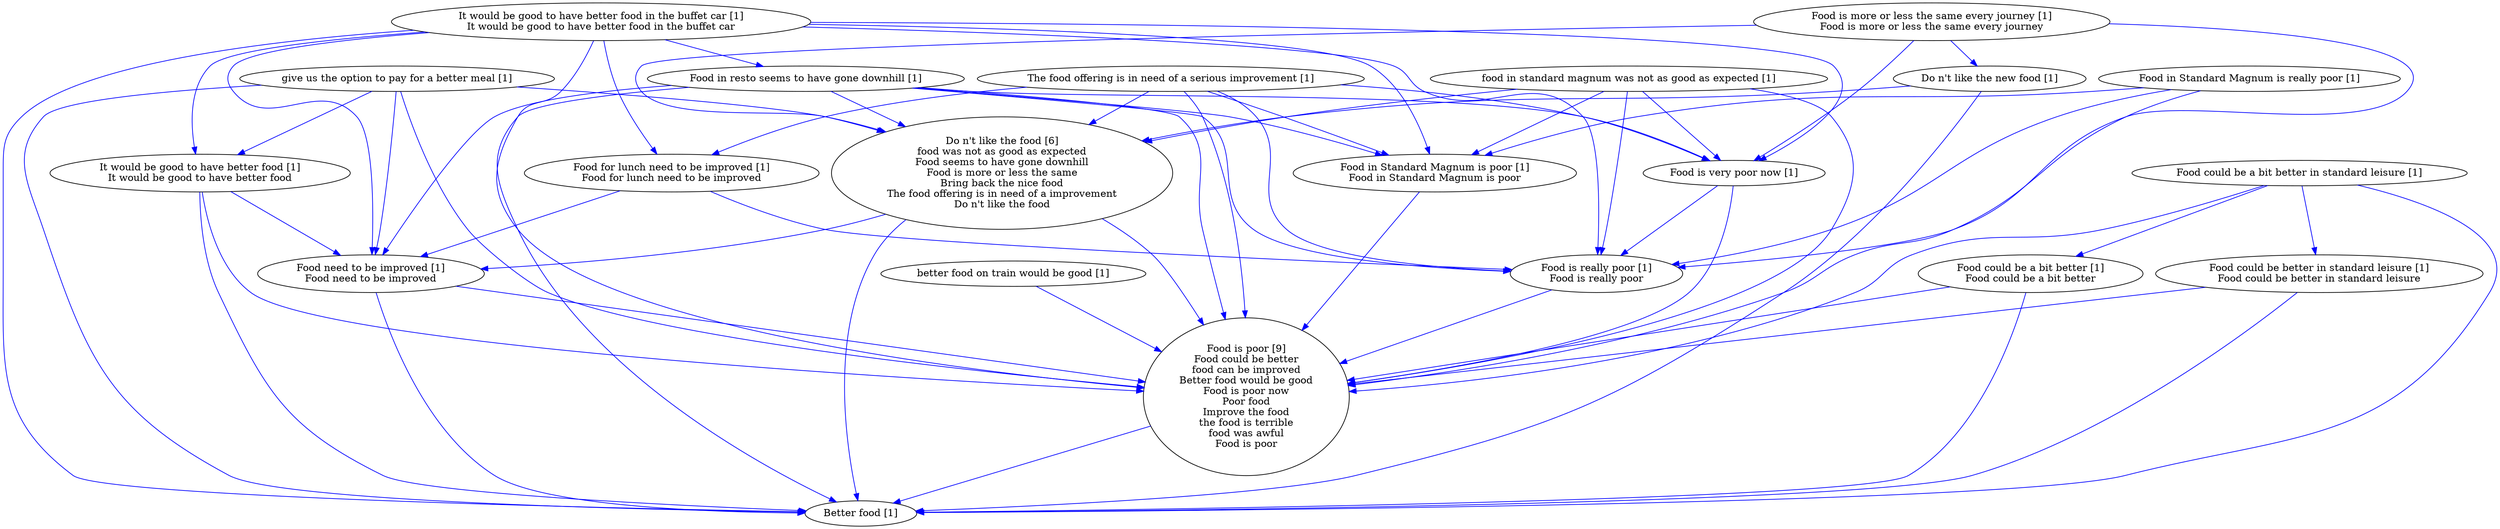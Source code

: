 digraph collapsedGraph {
"Food is poor [9]\nFood could be better\nfood can be improved\nBetter food would be good\nFood is poor now\nPoor food\nImprove the food\nthe food is terrible\nfood was awful\nFood is poor""Do n't like the food [6]\nfood was not as good as expected\nFood seems to have gone downhill\nFood is more or less the same\nBring back the nice food\nThe food offering is in need of a improvement\nDo n't like the food""Better food [1]""Do n't like the new food [1]""Food could be a bit better in standard leisure [1]""Food could be better in standard leisure [1]\nFood could be better in standard leisure""Food could be a bit better [1]\nFood could be a bit better""Food for lunch need to be improved [1]\nFood for lunch need to be improved""Food need to be improved [1]\nFood need to be improved""Food in Standard Magnum is really poor [1]""Food in Standard Magnum is poor [1]\nFood in Standard Magnum is poor""Food is really poor [1]\nFood is really poor""Food in resto seems to have gone downhill [1]""Food is more or less the same every journey [1]\nFood is more or less the same every journey""Food is very poor now [1]""It would be good to have better food in the buffet car [1]\nIt would be good to have better food in the buffet car""It would be good to have better food [1]\nIt would be good to have better food""The food offering is in need of a serious improvement [1]""better food on train would be good [1]""food in standard magnum was not as good as expected [1]""give us the option to pay for a better meal [1]""Do n't like the new food [1]" -> "Do n't like the food [6]\nfood was not as good as expected\nFood seems to have gone downhill\nFood is more or less the same\nBring back the nice food\nThe food offering is in need of a improvement\nDo n't like the food" [color=blue]
"Do n't like the new food [1]" -> "Better food [1]" [color=blue]
"Food could be a bit better in standard leisure [1]" -> "Food could be better in standard leisure [1]\nFood could be better in standard leisure" [color=blue]
"Food could be a bit better in standard leisure [1]" -> "Food could be a bit better [1]\nFood could be a bit better" [color=blue]
"Food could be a bit better in standard leisure [1]" -> "Better food [1]" [color=blue]
"Food could be better in standard leisure [1]\nFood could be better in standard leisure" -> "Better food [1]" [color=blue]
"Food could be a bit better [1]\nFood could be a bit better" -> "Better food [1]" [color=blue]
"Food for lunch need to be improved [1]\nFood for lunch need to be improved" -> "Food need to be improved [1]\nFood need to be improved" [color=blue]
"Food need to be improved [1]\nFood need to be improved" -> "Better food [1]" [color=blue]
"Food in Standard Magnum is really poor [1]" -> "Food in Standard Magnum is poor [1]\nFood in Standard Magnum is poor" [color=blue]
"Food in Standard Magnum is poor [1]\nFood in Standard Magnum is poor" -> "Food is poor [9]\nFood could be better\nfood can be improved\nBetter food would be good\nFood is poor now\nPoor food\nImprove the food\nthe food is terrible\nfood was awful\nFood is poor" [color=blue]
"Food in Standard Magnum is really poor [1]" -> "Food is really poor [1]\nFood is really poor" [color=blue]
"Food is really poor [1]\nFood is really poor" -> "Food is poor [9]\nFood could be better\nfood can be improved\nBetter food would be good\nFood is poor now\nPoor food\nImprove the food\nthe food is terrible\nfood was awful\nFood is poor" [color=blue]
"Food in Standard Magnum is really poor [1]" -> "Food is poor [9]\nFood could be better\nfood can be improved\nBetter food would be good\nFood is poor now\nPoor food\nImprove the food\nthe food is terrible\nfood was awful\nFood is poor" [color=blue]
"Food for lunch need to be improved [1]\nFood for lunch need to be improved" -> "Food is really poor [1]\nFood is really poor" [color=blue]
"Do n't like the food [6]\nfood was not as good as expected\nFood seems to have gone downhill\nFood is more or less the same\nBring back the nice food\nThe food offering is in need of a improvement\nDo n't like the food" -> "Food need to be improved [1]\nFood need to be improved" [color=blue]
"Food in resto seems to have gone downhill [1]" -> "Food is really poor [1]\nFood is really poor" [color=blue]
"Food in resto seems to have gone downhill [1]" -> "Food in Standard Magnum is poor [1]\nFood in Standard Magnum is poor" [color=blue]
"Food in resto seems to have gone downhill [1]" -> "Food need to be improved [1]\nFood need to be improved" [color=blue]
"Food in resto seems to have gone downhill [1]" -> "Better food [1]" [color=blue]
"Food in resto seems to have gone downhill [1]" -> "Do n't like the food [6]\nfood was not as good as expected\nFood seems to have gone downhill\nFood is more or less the same\nBring back the nice food\nThe food offering is in need of a improvement\nDo n't like the food" [color=blue]
"Food is more or less the same every journey [1]\nFood is more or less the same every journey" -> "Do n't like the food [6]\nfood was not as good as expected\nFood seems to have gone downhill\nFood is more or less the same\nBring back the nice food\nThe food offering is in need of a improvement\nDo n't like the food" [color=blue]
"Do n't like the food [6]\nfood was not as good as expected\nFood seems to have gone downhill\nFood is more or less the same\nBring back the nice food\nThe food offering is in need of a improvement\nDo n't like the food" -> "Better food [1]" [color=blue]
"Food is more or less the same every journey [1]\nFood is more or less the same every journey" -> "Food is really poor [1]\nFood is really poor" [color=blue]
"Food is more or less the same every journey [1]\nFood is more or less the same every journey" -> "Do n't like the new food [1]" [color=blue]
"Food need to be improved [1]\nFood need to be improved" -> "Food is poor [9]\nFood could be better\nfood can be improved\nBetter food would be good\nFood is poor now\nPoor food\nImprove the food\nthe food is terrible\nfood was awful\nFood is poor" [color=blue]
"Food is more or less the same every journey [1]\nFood is more or less the same every journey" -> "Food is very poor now [1]" [color=blue]
"Food in resto seems to have gone downhill [1]" -> "Food is very poor now [1]" [color=blue]
"Food is very poor now [1]" -> "Food is really poor [1]\nFood is really poor" [color=blue]
"Food could be a bit better in standard leisure [1]" -> "Food is poor [9]\nFood could be better\nfood can be improved\nBetter food would be good\nFood is poor now\nPoor food\nImprove the food\nthe food is terrible\nfood was awful\nFood is poor" [color=blue]
"Food could be better in standard leisure [1]\nFood could be better in standard leisure" -> "Food is poor [9]\nFood could be better\nfood can be improved\nBetter food would be good\nFood is poor now\nPoor food\nImprove the food\nthe food is terrible\nfood was awful\nFood is poor" [color=blue]
"Food could be a bit better [1]\nFood could be a bit better" -> "Food is poor [9]\nFood could be better\nfood can be improved\nBetter food would be good\nFood is poor now\nPoor food\nImprove the food\nthe food is terrible\nfood was awful\nFood is poor" [color=blue]
"Food in resto seems to have gone downhill [1]" -> "Food is poor [9]\nFood could be better\nfood can be improved\nBetter food would be good\nFood is poor now\nPoor food\nImprove the food\nthe food is terrible\nfood was awful\nFood is poor" [color=blue]
"Food is very poor now [1]" -> "Food is poor [9]\nFood could be better\nfood can be improved\nBetter food would be good\nFood is poor now\nPoor food\nImprove the food\nthe food is terrible\nfood was awful\nFood is poor" [color=blue]
"Food is poor [9]\nFood could be better\nfood can be improved\nBetter food would be good\nFood is poor now\nPoor food\nImprove the food\nthe food is terrible\nfood was awful\nFood is poor" -> "Better food [1]" [color=blue]
"It would be good to have better food in the buffet car [1]\nIt would be good to have better food in the buffet car" -> "It would be good to have better food [1]\nIt would be good to have better food" [color=blue]
"It would be good to have better food in the buffet car [1]\nIt would be good to have better food in the buffet car" -> "Food is very poor now [1]" [color=blue]
"It would be good to have better food [1]\nIt would be good to have better food" -> "Food need to be improved [1]\nFood need to be improved" [color=blue]
"It would be good to have better food in the buffet car [1]\nIt would be good to have better food in the buffet car" -> "Food for lunch need to be improved [1]\nFood for lunch need to be improved" [color=blue]
"It would be good to have better food [1]\nIt would be good to have better food" -> "Better food [1]" [color=blue]
"It would be good to have better food in the buffet car [1]\nIt would be good to have better food in the buffet car" -> "Food in resto seems to have gone downhill [1]" [color=blue]
"It would be good to have better food [1]\nIt would be good to have better food" -> "Food is poor [9]\nFood could be better\nfood can be improved\nBetter food would be good\nFood is poor now\nPoor food\nImprove the food\nthe food is terrible\nfood was awful\nFood is poor" [color=blue]
"It would be good to have better food in the buffet car [1]\nIt would be good to have better food in the buffet car" -> "Food is really poor [1]\nFood is really poor" [color=blue]
"It would be good to have better food in the buffet car [1]\nIt would be good to have better food in the buffet car" -> "Food in Standard Magnum is poor [1]\nFood in Standard Magnum is poor" [color=blue]
"It would be good to have better food in the buffet car [1]\nIt would be good to have better food in the buffet car" -> "Food need to be improved [1]\nFood need to be improved" [color=blue]
"It would be good to have better food in the buffet car [1]\nIt would be good to have better food in the buffet car" -> "Better food [1]" [color=blue]
"The food offering is in need of a serious improvement [1]" -> "Do n't like the food [6]\nfood was not as good as expected\nFood seems to have gone downhill\nFood is more or less the same\nBring back the nice food\nThe food offering is in need of a improvement\nDo n't like the food" [color=blue]
"The food offering is in need of a serious improvement [1]" -> "Food is really poor [1]\nFood is really poor" [color=blue]
"The food offering is in need of a serious improvement [1]" -> "Food in Standard Magnum is poor [1]\nFood in Standard Magnum is poor" [color=blue]
"The food offering is in need of a serious improvement [1]" -> "Food is very poor now [1]" [color=blue]
"The food offering is in need of a serious improvement [1]" -> "Food for lunch need to be improved [1]\nFood for lunch need to be improved" [color=blue]
"The food offering is in need of a serious improvement [1]" -> "Food is poor [9]\nFood could be better\nfood can be improved\nBetter food would be good\nFood is poor now\nPoor food\nImprove the food\nthe food is terrible\nfood was awful\nFood is poor" [color=blue]
"better food on train would be good [1]" -> "Food is poor [9]\nFood could be better\nfood can be improved\nBetter food would be good\nFood is poor now\nPoor food\nImprove the food\nthe food is terrible\nfood was awful\nFood is poor" [color=blue]
"It would be good to have better food in the buffet car [1]\nIt would be good to have better food in the buffet car" -> "Food is poor [9]\nFood could be better\nfood can be improved\nBetter food would be good\nFood is poor now\nPoor food\nImprove the food\nthe food is terrible\nfood was awful\nFood is poor" [color=blue]
"food in standard magnum was not as good as expected [1]" -> "Do n't like the food [6]\nfood was not as good as expected\nFood seems to have gone downhill\nFood is more or less the same\nBring back the nice food\nThe food offering is in need of a improvement\nDo n't like the food" [color=blue]
"Do n't like the food [6]\nfood was not as good as expected\nFood seems to have gone downhill\nFood is more or less the same\nBring back the nice food\nThe food offering is in need of a improvement\nDo n't like the food" -> "Food is poor [9]\nFood could be better\nfood can be improved\nBetter food would be good\nFood is poor now\nPoor food\nImprove the food\nthe food is terrible\nfood was awful\nFood is poor" [color=blue]
"food in standard magnum was not as good as expected [1]" -> "Food is really poor [1]\nFood is really poor" [color=blue]
"food in standard magnum was not as good as expected [1]" -> "Food in Standard Magnum is poor [1]\nFood in Standard Magnum is poor" [color=blue]
"food in standard magnum was not as good as expected [1]" -> "Food is very poor now [1]" [color=blue]
"food in standard magnum was not as good as expected [1]" -> "Food is poor [9]\nFood could be better\nfood can be improved\nBetter food would be good\nFood is poor now\nPoor food\nImprove the food\nthe food is terrible\nfood was awful\nFood is poor" [color=blue]
"give us the option to pay for a better meal [1]" -> "It would be good to have better food [1]\nIt would be good to have better food" [color=blue]
"give us the option to pay for a better meal [1]" -> "Food is poor [9]\nFood could be better\nfood can be improved\nBetter food would be good\nFood is poor now\nPoor food\nImprove the food\nthe food is terrible\nfood was awful\nFood is poor" [color=blue]
"give us the option to pay for a better meal [1]" -> "Do n't like the food [6]\nfood was not as good as expected\nFood seems to have gone downhill\nFood is more or less the same\nBring back the nice food\nThe food offering is in need of a improvement\nDo n't like the food" [color=blue]
"give us the option to pay for a better meal [1]" -> "Better food [1]" [color=blue]
"give us the option to pay for a better meal [1]" -> "Food need to be improved [1]\nFood need to be improved" [color=blue]
}